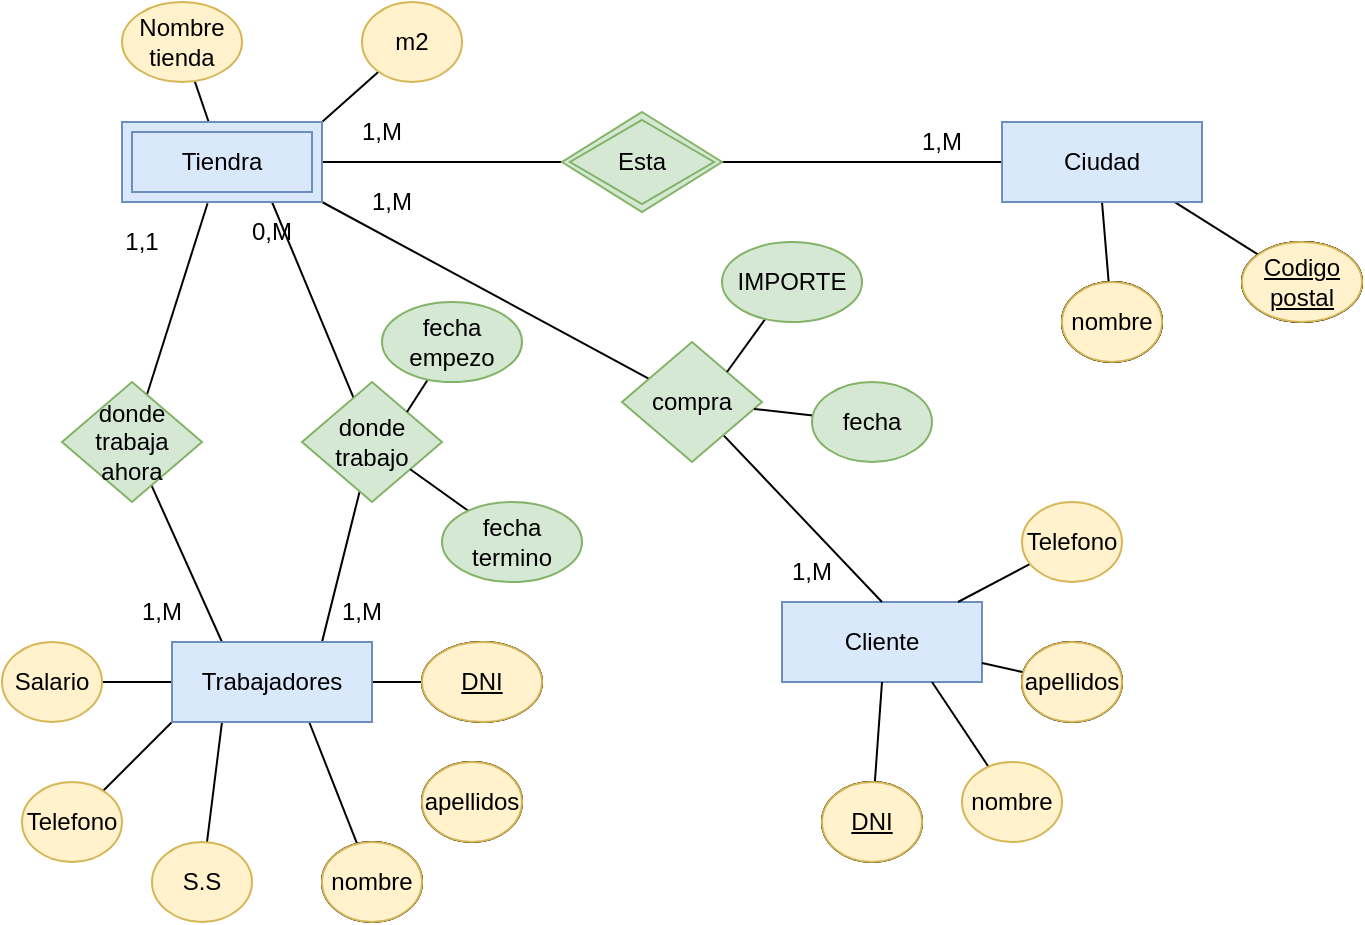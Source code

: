 <mxfile version="20.5.3" type="device"><diagram id="R2lEEEUBdFMjLlhIrx00" name="Page-1"><mxGraphModel dx="269" dy="569" grid="1" gridSize="10" guides="1" tooltips="1" connect="1" arrows="1" fold="1" page="1" pageScale="1" pageWidth="850" pageHeight="1100" math="0" shadow="0" extFonts="Permanent Marker^https://fonts.googleapis.com/css?family=Permanent+Marker"><root><mxCell id="0"/><mxCell id="1" parent="0"/><mxCell id="zWUoYY_iIYBGXBBsnws8-2" value="Ciudad" style="whiteSpace=wrap;html=1;align=center;" vertex="1" parent="1"><mxGeometry x="520" y="100" width="100" height="40" as="geometry"/></mxCell><mxCell id="zWUoYY_iIYBGXBBsnws8-3" value="Trabajadores" style="whiteSpace=wrap;html=1;align=center;" vertex="1" parent="1"><mxGeometry x="105" y="360" width="100" height="40" as="geometry"/></mxCell><mxCell id="zWUoYY_iIYBGXBBsnws8-4" value="Cliente" style="whiteSpace=wrap;html=1;align=center;fillColor=#dae8fc;strokeColor=#6c8ebf;" vertex="1" parent="1"><mxGeometry x="410" y="340" width="100" height="40" as="geometry"/></mxCell><mxCell id="zWUoYY_iIYBGXBBsnws8-8" style="edgeStyle=none;rounded=0;orthogonalLoop=1;jettySize=auto;html=1;entryX=0.86;entryY=0.995;entryDx=0;entryDy=0;entryPerimeter=0;endArrow=none;endFill=0;" edge="1" parent="1" source="zWUoYY_iIYBGXBBsnws8-7" target="zWUoYY_iIYBGXBBsnws8-2"><mxGeometry relative="1" as="geometry"/></mxCell><mxCell id="zWUoYY_iIYBGXBBsnws8-7" value="Codigo postal" style="ellipse;whiteSpace=wrap;html=1;align=center;fontStyle=4;" vertex="1" parent="1"><mxGeometry x="640" y="160" width="60" height="40" as="geometry"/></mxCell><mxCell id="zWUoYY_iIYBGXBBsnws8-12" style="edgeStyle=none;rounded=0;orthogonalLoop=1;jettySize=auto;html=1;entryX=0.5;entryY=1;entryDx=0;entryDy=0;endArrow=none;endFill=0;" edge="1" parent="1" source="zWUoYY_iIYBGXBBsnws8-11" target="zWUoYY_iIYBGXBBsnws8-4"><mxGeometry relative="1" as="geometry"/></mxCell><mxCell id="zWUoYY_iIYBGXBBsnws8-11" value="DNI" style="ellipse;whiteSpace=wrap;html=1;align=center;fontStyle=4;" vertex="1" parent="1"><mxGeometry x="430" y="430" width="50" height="40" as="geometry"/></mxCell><mxCell id="zWUoYY_iIYBGXBBsnws8-15" style="edgeStyle=none;rounded=0;orthogonalLoop=1;jettySize=auto;html=1;entryX=0;entryY=0.5;entryDx=0;entryDy=0;endArrow=none;endFill=0;" edge="1" parent="1" source="zWUoYY_iIYBGXBBsnws8-13" target="zWUoYY_iIYBGXBBsnws8-14"><mxGeometry relative="1" as="geometry"/></mxCell><mxCell id="zWUoYY_iIYBGXBBsnws8-13" value="Tiendra" style="shape=ext;margin=3;double=1;whiteSpace=wrap;html=1;align=center;" vertex="1" parent="1"><mxGeometry x="80" y="100" width="100" height="40" as="geometry"/></mxCell><mxCell id="zWUoYY_iIYBGXBBsnws8-16" style="edgeStyle=none;rounded=0;orthogonalLoop=1;jettySize=auto;html=1;entryX=0;entryY=0.5;entryDx=0;entryDy=0;endArrow=none;endFill=0;" edge="1" parent="1" source="zWUoYY_iIYBGXBBsnws8-14" target="zWUoYY_iIYBGXBBsnws8-2"><mxGeometry relative="1" as="geometry"/></mxCell><mxCell id="zWUoYY_iIYBGXBBsnws8-14" value="Esta" style="shape=rhombus;double=1;perimeter=rhombusPerimeter;whiteSpace=wrap;html=1;align=center;fillColor=#d5e8d4;strokeColor=#82b366;" vertex="1" parent="1"><mxGeometry x="300" y="95" width="80" height="50" as="geometry"/></mxCell><mxCell id="zWUoYY_iIYBGXBBsnws8-18" style="edgeStyle=none;rounded=0;orthogonalLoop=1;jettySize=auto;html=1;endArrow=none;endFill=0;" edge="1" parent="1" source="zWUoYY_iIYBGXBBsnws8-17" target="zWUoYY_iIYBGXBBsnws8-13"><mxGeometry relative="1" as="geometry"/></mxCell><mxCell id="zWUoYY_iIYBGXBBsnws8-17" value="Nombre tienda" style="ellipse;whiteSpace=wrap;html=1;align=center;fillColor=#fff2cc;strokeColor=#d6b656;" vertex="1" parent="1"><mxGeometry x="80" y="40" width="60" height="40" as="geometry"/></mxCell><mxCell id="zWUoYY_iIYBGXBBsnws8-20" style="edgeStyle=none;rounded=0;orthogonalLoop=1;jettySize=auto;html=1;entryX=1;entryY=0;entryDx=0;entryDy=0;endArrow=none;endFill=0;" edge="1" parent="1" source="zWUoYY_iIYBGXBBsnws8-19" target="zWUoYY_iIYBGXBBsnws8-13"><mxGeometry relative="1" as="geometry"/></mxCell><mxCell id="zWUoYY_iIYBGXBBsnws8-19" value="m2" style="ellipse;whiteSpace=wrap;html=1;align=center;fillColor=#fff2cc;strokeColor=#d6b656;" vertex="1" parent="1"><mxGeometry x="200" y="40" width="50" height="40" as="geometry"/></mxCell><mxCell id="zWUoYY_iIYBGXBBsnws8-24" style="edgeStyle=none;rounded=0;orthogonalLoop=1;jettySize=auto;html=1;entryX=0.5;entryY=1;entryDx=0;entryDy=0;endArrow=none;endFill=0;" edge="1" parent="1" source="zWUoYY_iIYBGXBBsnws8-23" target="zWUoYY_iIYBGXBBsnws8-2"><mxGeometry relative="1" as="geometry"/></mxCell><mxCell id="zWUoYY_iIYBGXBBsnws8-23" value="nombre" style="ellipse;whiteSpace=wrap;html=1;align=center;" vertex="1" parent="1"><mxGeometry x="550" y="180" width="50" height="40" as="geometry"/></mxCell><mxCell id="zWUoYY_iIYBGXBBsnws8-26" style="edgeStyle=none;rounded=0;orthogonalLoop=1;jettySize=auto;html=1;entryX=0.682;entryY=0.975;entryDx=0;entryDy=0;entryPerimeter=0;endArrow=none;endFill=0;" edge="1" parent="1" source="zWUoYY_iIYBGXBBsnws8-25" target="zWUoYY_iIYBGXBBsnws8-3"><mxGeometry relative="1" as="geometry"/></mxCell><mxCell id="zWUoYY_iIYBGXBBsnws8-25" value="nombre" style="ellipse;whiteSpace=wrap;html=1;align=center;" vertex="1" parent="1"><mxGeometry x="180" y="460" width="50" height="40" as="geometry"/></mxCell><mxCell id="zWUoYY_iIYBGXBBsnws8-27" value="apellidos" style="ellipse;whiteSpace=wrap;html=1;align=center;" vertex="1" parent="1"><mxGeometry x="230" y="420" width="50" height="40" as="geometry"/></mxCell><mxCell id="zWUoYY_iIYBGXBBsnws8-30" style="edgeStyle=none;rounded=0;orthogonalLoop=1;jettySize=auto;html=1;endArrow=none;endFill=0;" edge="1" parent="1" target="zWUoYY_iIYBGXBBsnws8-3"><mxGeometry relative="1" as="geometry"><mxPoint x="230" y="380" as="sourcePoint"/></mxGeometry></mxCell><mxCell id="zWUoYY_iIYBGXBBsnws8-29" value="DNI" style="ellipse;whiteSpace=wrap;html=1;align=center;fontStyle=4;" vertex="1" parent="1"><mxGeometry x="230" y="360" width="60" height="40" as="geometry"/></mxCell><mxCell id="zWUoYY_iIYBGXBBsnws8-32" style="edgeStyle=none;rounded=0;orthogonalLoop=1;jettySize=auto;html=1;entryX=0.25;entryY=1;entryDx=0;entryDy=0;endArrow=none;endFill=0;" edge="1" parent="1" source="zWUoYY_iIYBGXBBsnws8-31" target="zWUoYY_iIYBGXBBsnws8-3"><mxGeometry relative="1" as="geometry"/></mxCell><mxCell id="zWUoYY_iIYBGXBBsnws8-31" value="S.S" style="ellipse;whiteSpace=wrap;html=1;align=center;fillColor=#fff2cc;strokeColor=#d6b656;" vertex="1" parent="1"><mxGeometry x="95" y="460" width="50" height="40" as="geometry"/></mxCell><mxCell id="zWUoYY_iIYBGXBBsnws8-36" style="edgeStyle=none;rounded=0;orthogonalLoop=1;jettySize=auto;html=1;entryX=0;entryY=1;entryDx=0;entryDy=0;endArrow=none;endFill=0;" edge="1" parent="1" source="zWUoYY_iIYBGXBBsnws8-33" target="zWUoYY_iIYBGXBBsnws8-3"><mxGeometry relative="1" as="geometry"/></mxCell><mxCell id="zWUoYY_iIYBGXBBsnws8-33" value="Telefono" style="ellipse;whiteSpace=wrap;html=1;align=center;fillColor=#fff2cc;strokeColor=#d6b656;" vertex="1" parent="1"><mxGeometry x="30" y="430" width="50" height="40" as="geometry"/></mxCell><mxCell id="zWUoYY_iIYBGXBBsnws8-35" style="edgeStyle=none;rounded=0;orthogonalLoop=1;jettySize=auto;html=1;entryX=0;entryY=0.5;entryDx=0;entryDy=0;endArrow=none;endFill=0;" edge="1" parent="1" source="zWUoYY_iIYBGXBBsnws8-34" target="zWUoYY_iIYBGXBBsnws8-3"><mxGeometry relative="1" as="geometry"/></mxCell><mxCell id="zWUoYY_iIYBGXBBsnws8-34" value="Salario" style="ellipse;whiteSpace=wrap;html=1;align=center;fillColor=#fff2cc;strokeColor=#d6b656;" vertex="1" parent="1"><mxGeometry x="20" y="360" width="50" height="40" as="geometry"/></mxCell><mxCell id="zWUoYY_iIYBGXBBsnws8-42" style="edgeStyle=none;rounded=0;orthogonalLoop=1;jettySize=auto;html=1;entryX=0.75;entryY=1;entryDx=0;entryDy=0;endArrow=none;endFill=0;" edge="1" parent="1" source="zWUoYY_iIYBGXBBsnws8-37" target="zWUoYY_iIYBGXBBsnws8-4"><mxGeometry relative="1" as="geometry"/></mxCell><mxCell id="zWUoYY_iIYBGXBBsnws8-37" value="nombre" style="ellipse;whiteSpace=wrap;html=1;align=center;fillColor=#fff2cc;strokeColor=#d6b656;" vertex="1" parent="1"><mxGeometry x="500" y="420" width="50" height="40" as="geometry"/></mxCell><mxCell id="zWUoYY_iIYBGXBBsnws8-41" style="edgeStyle=none;rounded=0;orthogonalLoop=1;jettySize=auto;html=1;endArrow=none;endFill=0;" edge="1" parent="1" source="zWUoYY_iIYBGXBBsnws8-38" target="zWUoYY_iIYBGXBBsnws8-4"><mxGeometry relative="1" as="geometry"/></mxCell><mxCell id="zWUoYY_iIYBGXBBsnws8-38" value="apellidos" style="ellipse;whiteSpace=wrap;html=1;align=center;" vertex="1" parent="1"><mxGeometry x="530" y="360" width="50" height="40" as="geometry"/></mxCell><mxCell id="zWUoYY_iIYBGXBBsnws8-40" style="edgeStyle=none;rounded=0;orthogonalLoop=1;jettySize=auto;html=1;endArrow=none;endFill=0;" edge="1" parent="1" source="zWUoYY_iIYBGXBBsnws8-39" target="zWUoYY_iIYBGXBBsnws8-4"><mxGeometry relative="1" as="geometry"/></mxCell><mxCell id="zWUoYY_iIYBGXBBsnws8-39" value="Telefono" style="ellipse;whiteSpace=wrap;html=1;align=center;fillColor=#fff2cc;strokeColor=#d6b656;" vertex="1" parent="1"><mxGeometry x="530" y="290" width="50" height="40" as="geometry"/></mxCell><mxCell id="zWUoYY_iIYBGXBBsnws8-44" style="edgeStyle=none;rounded=0;orthogonalLoop=1;jettySize=auto;html=1;entryX=0.428;entryY=1.015;entryDx=0;entryDy=0;entryPerimeter=0;endArrow=none;endFill=0;" edge="1" parent="1" source="zWUoYY_iIYBGXBBsnws8-43" target="zWUoYY_iIYBGXBBsnws8-13"><mxGeometry relative="1" as="geometry"/></mxCell><mxCell id="zWUoYY_iIYBGXBBsnws8-45" style="edgeStyle=none;rounded=0;orthogonalLoop=1;jettySize=auto;html=1;entryX=0.25;entryY=0;entryDx=0;entryDy=0;endArrow=none;endFill=0;" edge="1" parent="1" source="zWUoYY_iIYBGXBBsnws8-43" target="zWUoYY_iIYBGXBBsnws8-3"><mxGeometry relative="1" as="geometry"/></mxCell><mxCell id="zWUoYY_iIYBGXBBsnws8-43" value="donde trabaja ahora" style="shape=rhombus;perimeter=rhombusPerimeter;whiteSpace=wrap;html=1;align=center;fillColor=#d5e8d4;strokeColor=#82b366;" vertex="1" parent="1"><mxGeometry x="50" y="230" width="70" height="60" as="geometry"/></mxCell><mxCell id="zWUoYY_iIYBGXBBsnws8-47" style="edgeStyle=none;rounded=0;orthogonalLoop=1;jettySize=auto;html=1;entryX=0.75;entryY=1;entryDx=0;entryDy=0;endArrow=none;endFill=0;" edge="1" parent="1" source="zWUoYY_iIYBGXBBsnws8-46" target="zWUoYY_iIYBGXBBsnws8-13"><mxGeometry relative="1" as="geometry"/></mxCell><mxCell id="zWUoYY_iIYBGXBBsnws8-48" style="edgeStyle=none;rounded=0;orthogonalLoop=1;jettySize=auto;html=1;entryX=0.75;entryY=0;entryDx=0;entryDy=0;endArrow=none;endFill=0;" edge="1" parent="1" source="zWUoYY_iIYBGXBBsnws8-46" target="zWUoYY_iIYBGXBBsnws8-3"><mxGeometry relative="1" as="geometry"/></mxCell><mxCell id="zWUoYY_iIYBGXBBsnws8-46" value="donde trabajo" style="shape=rhombus;perimeter=rhombusPerimeter;whiteSpace=wrap;html=1;align=center;fillColor=#d5e8d4;strokeColor=#82b366;" vertex="1" parent="1"><mxGeometry x="170" y="230" width="70" height="60" as="geometry"/></mxCell><mxCell id="zWUoYY_iIYBGXBBsnws8-50" style="edgeStyle=none;rounded=0;orthogonalLoop=1;jettySize=auto;html=1;entryX=1;entryY=1;entryDx=0;entryDy=0;endArrow=none;endFill=0;" edge="1" parent="1" source="zWUoYY_iIYBGXBBsnws8-49" target="zWUoYY_iIYBGXBBsnws8-13"><mxGeometry relative="1" as="geometry"/></mxCell><mxCell id="zWUoYY_iIYBGXBBsnws8-51" style="edgeStyle=none;rounded=0;orthogonalLoop=1;jettySize=auto;html=1;entryX=0.5;entryY=0;entryDx=0;entryDy=0;endArrow=none;endFill=0;" edge="1" parent="1" source="zWUoYY_iIYBGXBBsnws8-49" target="zWUoYY_iIYBGXBBsnws8-4"><mxGeometry relative="1" as="geometry"/></mxCell><mxCell id="zWUoYY_iIYBGXBBsnws8-49" value="compra" style="shape=rhombus;perimeter=rhombusPerimeter;whiteSpace=wrap;html=1;align=center;fillColor=#d5e8d4;strokeColor=#82b366;" vertex="1" parent="1"><mxGeometry x="330" y="210" width="70" height="60" as="geometry"/></mxCell><mxCell id="zWUoYY_iIYBGXBBsnws8-53" style="edgeStyle=none;rounded=0;orthogonalLoop=1;jettySize=auto;html=1;entryX=1;entryY=0;entryDx=0;entryDy=0;endArrow=none;endFill=0;" edge="1" parent="1" source="zWUoYY_iIYBGXBBsnws8-52" target="zWUoYY_iIYBGXBBsnws8-49"><mxGeometry relative="1" as="geometry"/></mxCell><mxCell id="zWUoYY_iIYBGXBBsnws8-52" value="IMPORTE" style="ellipse;whiteSpace=wrap;html=1;align=center;fillColor=#d5e8d4;strokeColor=#82b366;" vertex="1" parent="1"><mxGeometry x="380" y="160" width="70" height="40" as="geometry"/></mxCell><mxCell id="zWUoYY_iIYBGXBBsnws8-55" style="edgeStyle=none;rounded=0;orthogonalLoop=1;jettySize=auto;html=1;endArrow=none;endFill=0;" edge="1" parent="1" source="zWUoYY_iIYBGXBBsnws8-54" target="zWUoYY_iIYBGXBBsnws8-49"><mxGeometry relative="1" as="geometry"/></mxCell><mxCell id="zWUoYY_iIYBGXBBsnws8-54" value="fecha" style="ellipse;whiteSpace=wrap;html=1;align=center;fillColor=#d5e8d4;strokeColor=#82b366;" vertex="1" parent="1"><mxGeometry x="425" y="230" width="60" height="40" as="geometry"/></mxCell><mxCell id="zWUoYY_iIYBGXBBsnws8-56" value="Trabajadores" style="whiteSpace=wrap;html=1;align=center;fillColor=#dae8fc;strokeColor=#6c8ebf;" vertex="1" parent="1"><mxGeometry x="105" y="360" width="100" height="40" as="geometry"/></mxCell><mxCell id="zWUoYY_iIYBGXBBsnws8-57" value="Tiendra" style="shape=ext;margin=3;double=1;whiteSpace=wrap;html=1;align=center;fillColor=#dae8fc;strokeColor=#6c8ebf;" vertex="1" parent="1"><mxGeometry x="80" y="100" width="100" height="40" as="geometry"/></mxCell><mxCell id="zWUoYY_iIYBGXBBsnws8-58" value="Ciudad" style="whiteSpace=wrap;html=1;align=center;fillColor=#dae8fc;strokeColor=#6c8ebf;" vertex="1" parent="1"><mxGeometry x="520" y="100" width="100" height="40" as="geometry"/></mxCell><mxCell id="zWUoYY_iIYBGXBBsnws8-59" value="Codigo postal" style="ellipse;whiteSpace=wrap;html=1;align=center;fontStyle=4;" vertex="1" parent="1"><mxGeometry x="640" y="160" width="60" height="40" as="geometry"/></mxCell><mxCell id="zWUoYY_iIYBGXBBsnws8-60" value="nombre" style="ellipse;whiteSpace=wrap;html=1;align=center;" vertex="1" parent="1"><mxGeometry x="550" y="180" width="50" height="40" as="geometry"/></mxCell><mxCell id="zWUoYY_iIYBGXBBsnws8-61" value="Codigo postal" style="ellipse;whiteSpace=wrap;html=1;align=center;fontStyle=4;" vertex="1" parent="1"><mxGeometry x="640" y="160" width="60" height="40" as="geometry"/></mxCell><mxCell id="zWUoYY_iIYBGXBBsnws8-62" value="nombre" style="ellipse;whiteSpace=wrap;html=1;align=center;" vertex="1" parent="1"><mxGeometry x="550" y="180" width="50" height="40" as="geometry"/></mxCell><mxCell id="zWUoYY_iIYBGXBBsnws8-63" value="apellidos" style="ellipse;whiteSpace=wrap;html=1;align=center;" vertex="1" parent="1"><mxGeometry x="530" y="360" width="50" height="40" as="geometry"/></mxCell><mxCell id="zWUoYY_iIYBGXBBsnws8-64" value="DNI" style="ellipse;whiteSpace=wrap;html=1;align=center;fontStyle=4;" vertex="1" parent="1"><mxGeometry x="430" y="430" width="50" height="40" as="geometry"/></mxCell><mxCell id="zWUoYY_iIYBGXBBsnws8-65" value="DNI" style="ellipse;whiteSpace=wrap;html=1;align=center;fontStyle=4;" vertex="1" parent="1"><mxGeometry x="230" y="360" width="60" height="40" as="geometry"/></mxCell><mxCell id="zWUoYY_iIYBGXBBsnws8-66" value="apellidos" style="ellipse;whiteSpace=wrap;html=1;align=center;" vertex="1" parent="1"><mxGeometry x="230" y="420" width="50" height="40" as="geometry"/></mxCell><mxCell id="zWUoYY_iIYBGXBBsnws8-67" value="nombre" style="ellipse;whiteSpace=wrap;html=1;align=center;" vertex="1" parent="1"><mxGeometry x="180" y="460" width="50" height="40" as="geometry"/></mxCell><mxCell id="zWUoYY_iIYBGXBBsnws8-68" value="Codigo postal" style="ellipse;whiteSpace=wrap;html=1;align=center;fontStyle=4;fillColor=#fff2cc;strokeColor=#d6b656;" vertex="1" parent="1"><mxGeometry x="640" y="160" width="60" height="40" as="geometry"/></mxCell><mxCell id="zWUoYY_iIYBGXBBsnws8-69" value="nombre" style="ellipse;whiteSpace=wrap;html=1;align=center;fillColor=#fff2cc;strokeColor=#d6b656;" vertex="1" parent="1"><mxGeometry x="550" y="180" width="50" height="40" as="geometry"/></mxCell><mxCell id="zWUoYY_iIYBGXBBsnws8-70" value="apellidos" style="ellipse;whiteSpace=wrap;html=1;align=center;fillColor=#fff2cc;strokeColor=#d6b656;" vertex="1" parent="1"><mxGeometry x="530" y="360" width="50" height="40" as="geometry"/></mxCell><mxCell id="zWUoYY_iIYBGXBBsnws8-71" value="DNI" style="ellipse;whiteSpace=wrap;html=1;align=center;fontStyle=4;fillColor=#fff2cc;strokeColor=#d6b656;" vertex="1" parent="1"><mxGeometry x="430" y="430" width="50" height="40" as="geometry"/></mxCell><mxCell id="zWUoYY_iIYBGXBBsnws8-72" value="DNI" style="ellipse;whiteSpace=wrap;html=1;align=center;fontStyle=4;fillColor=#fff2cc;strokeColor=#d6b656;" vertex="1" parent="1"><mxGeometry x="230" y="360" width="60" height="40" as="geometry"/></mxCell><mxCell id="zWUoYY_iIYBGXBBsnws8-73" value="apellidos" style="ellipse;whiteSpace=wrap;html=1;align=center;fillColor=#fff2cc;strokeColor=#d6b656;" vertex="1" parent="1"><mxGeometry x="230" y="420" width="50" height="40" as="geometry"/></mxCell><mxCell id="zWUoYY_iIYBGXBBsnws8-74" value="nombre" style="ellipse;whiteSpace=wrap;html=1;align=center;fillColor=#fff2cc;strokeColor=#d6b656;" vertex="1" parent="1"><mxGeometry x="180" y="460" width="50" height="40" as="geometry"/></mxCell><mxCell id="zWUoYY_iIYBGXBBsnws8-76" style="edgeStyle=none;rounded=0;orthogonalLoop=1;jettySize=auto;html=1;entryX=1;entryY=0;entryDx=0;entryDy=0;endArrow=none;endFill=0;" edge="1" parent="1" source="zWUoYY_iIYBGXBBsnws8-75" target="zWUoYY_iIYBGXBBsnws8-46"><mxGeometry relative="1" as="geometry"/></mxCell><mxCell id="zWUoYY_iIYBGXBBsnws8-75" value="fecha empezo" style="ellipse;whiteSpace=wrap;html=1;align=center;fillColor=#d5e8d4;strokeColor=#82b366;" vertex="1" parent="1"><mxGeometry x="210" y="190" width="70" height="40" as="geometry"/></mxCell><mxCell id="zWUoYY_iIYBGXBBsnws8-78" style="edgeStyle=none;rounded=0;orthogonalLoop=1;jettySize=auto;html=1;endArrow=none;endFill=0;" edge="1" parent="1" source="zWUoYY_iIYBGXBBsnws8-77" target="zWUoYY_iIYBGXBBsnws8-46"><mxGeometry relative="1" as="geometry"/></mxCell><mxCell id="zWUoYY_iIYBGXBBsnws8-77" value="fecha termino" style="ellipse;whiteSpace=wrap;html=1;align=center;fillColor=#d5e8d4;strokeColor=#82b366;" vertex="1" parent="1"><mxGeometry x="240" y="290" width="70" height="40" as="geometry"/></mxCell><mxCell id="zWUoYY_iIYBGXBBsnws8-79" value="1,1" style="text;html=1;strokeColor=none;fillColor=none;align=center;verticalAlign=middle;whiteSpace=wrap;rounded=0;" vertex="1" parent="1"><mxGeometry x="60" y="145" width="60" height="30" as="geometry"/></mxCell><mxCell id="zWUoYY_iIYBGXBBsnws8-80" value="1,M" style="text;html=1;strokeColor=none;fillColor=none;align=center;verticalAlign=middle;whiteSpace=wrap;rounded=0;" vertex="1" parent="1"><mxGeometry x="70" y="330" width="60" height="30" as="geometry"/></mxCell><mxCell id="zWUoYY_iIYBGXBBsnws8-83" value="1,M" style="text;html=1;strokeColor=none;fillColor=none;align=center;verticalAlign=middle;whiteSpace=wrap;rounded=0;" vertex="1" parent="1"><mxGeometry x="170" y="330" width="60" height="30" as="geometry"/></mxCell><mxCell id="zWUoYY_iIYBGXBBsnws8-84" value="0,M" style="text;html=1;strokeColor=none;fillColor=none;align=center;verticalAlign=middle;whiteSpace=wrap;rounded=0;" vertex="1" parent="1"><mxGeometry x="125" y="140" width="60" height="30" as="geometry"/></mxCell><mxCell id="zWUoYY_iIYBGXBBsnws8-85" value="1,M" style="text;html=1;strokeColor=none;fillColor=none;align=center;verticalAlign=middle;whiteSpace=wrap;rounded=0;" vertex="1" parent="1"><mxGeometry x="460" y="95" width="60" height="30" as="geometry"/></mxCell><mxCell id="zWUoYY_iIYBGXBBsnws8-86" value="1,M" style="text;html=1;strokeColor=none;fillColor=none;align=center;verticalAlign=middle;whiteSpace=wrap;rounded=0;" vertex="1" parent="1"><mxGeometry x="180" y="90" width="60" height="30" as="geometry"/></mxCell><mxCell id="zWUoYY_iIYBGXBBsnws8-87" value="1,M" style="text;html=1;strokeColor=none;fillColor=none;align=center;verticalAlign=middle;whiteSpace=wrap;rounded=0;" vertex="1" parent="1"><mxGeometry x="185" y="125" width="60" height="30" as="geometry"/></mxCell><mxCell id="zWUoYY_iIYBGXBBsnws8-91" value="1,M" style="text;html=1;strokeColor=none;fillColor=none;align=center;verticalAlign=middle;whiteSpace=wrap;rounded=0;" vertex="1" parent="1"><mxGeometry x="395" y="310" width="60" height="30" as="geometry"/></mxCell></root></mxGraphModel></diagram></mxfile>